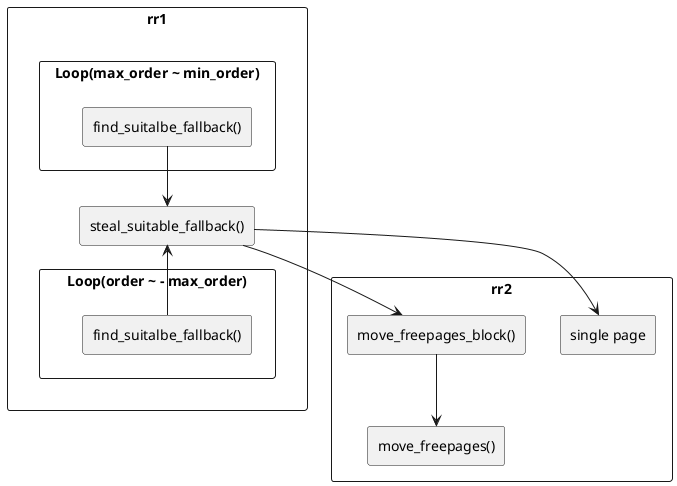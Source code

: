 @startuml
skinparam ComponentStyle rectangle
skinparam Component {
    ' FontSize 200
    ' BackgroundColor transparent
    ' BorderColor black
    ' BorderThickness 10
}
rectangle rr2 {
    [single page]
    [move_freepages_block()]
    [move_freepages()]

    [move_freepages_block()]-down->[move_freepages()]
}

rectangle rr1 {
    rectangle "Loop(max_order ~ min_order)" as r1 {
        component "find_suitalbe_fallback()" as fsf1
    }

    component "steal_suitable_fallback()" as ssf

    rectangle "Loop(order ~ - max_order)" as r2 {
        component "find_suitalbe_fallback()" as fsf2
    }

    r1-down[hidden].ssf
    ssf-down[hidden].r2

    ssf<-up-fsf1
    ssf<-down-fsf2
}

ssf-up->[single page]
ssf-down->[move_freepages_block()]



@enduml
